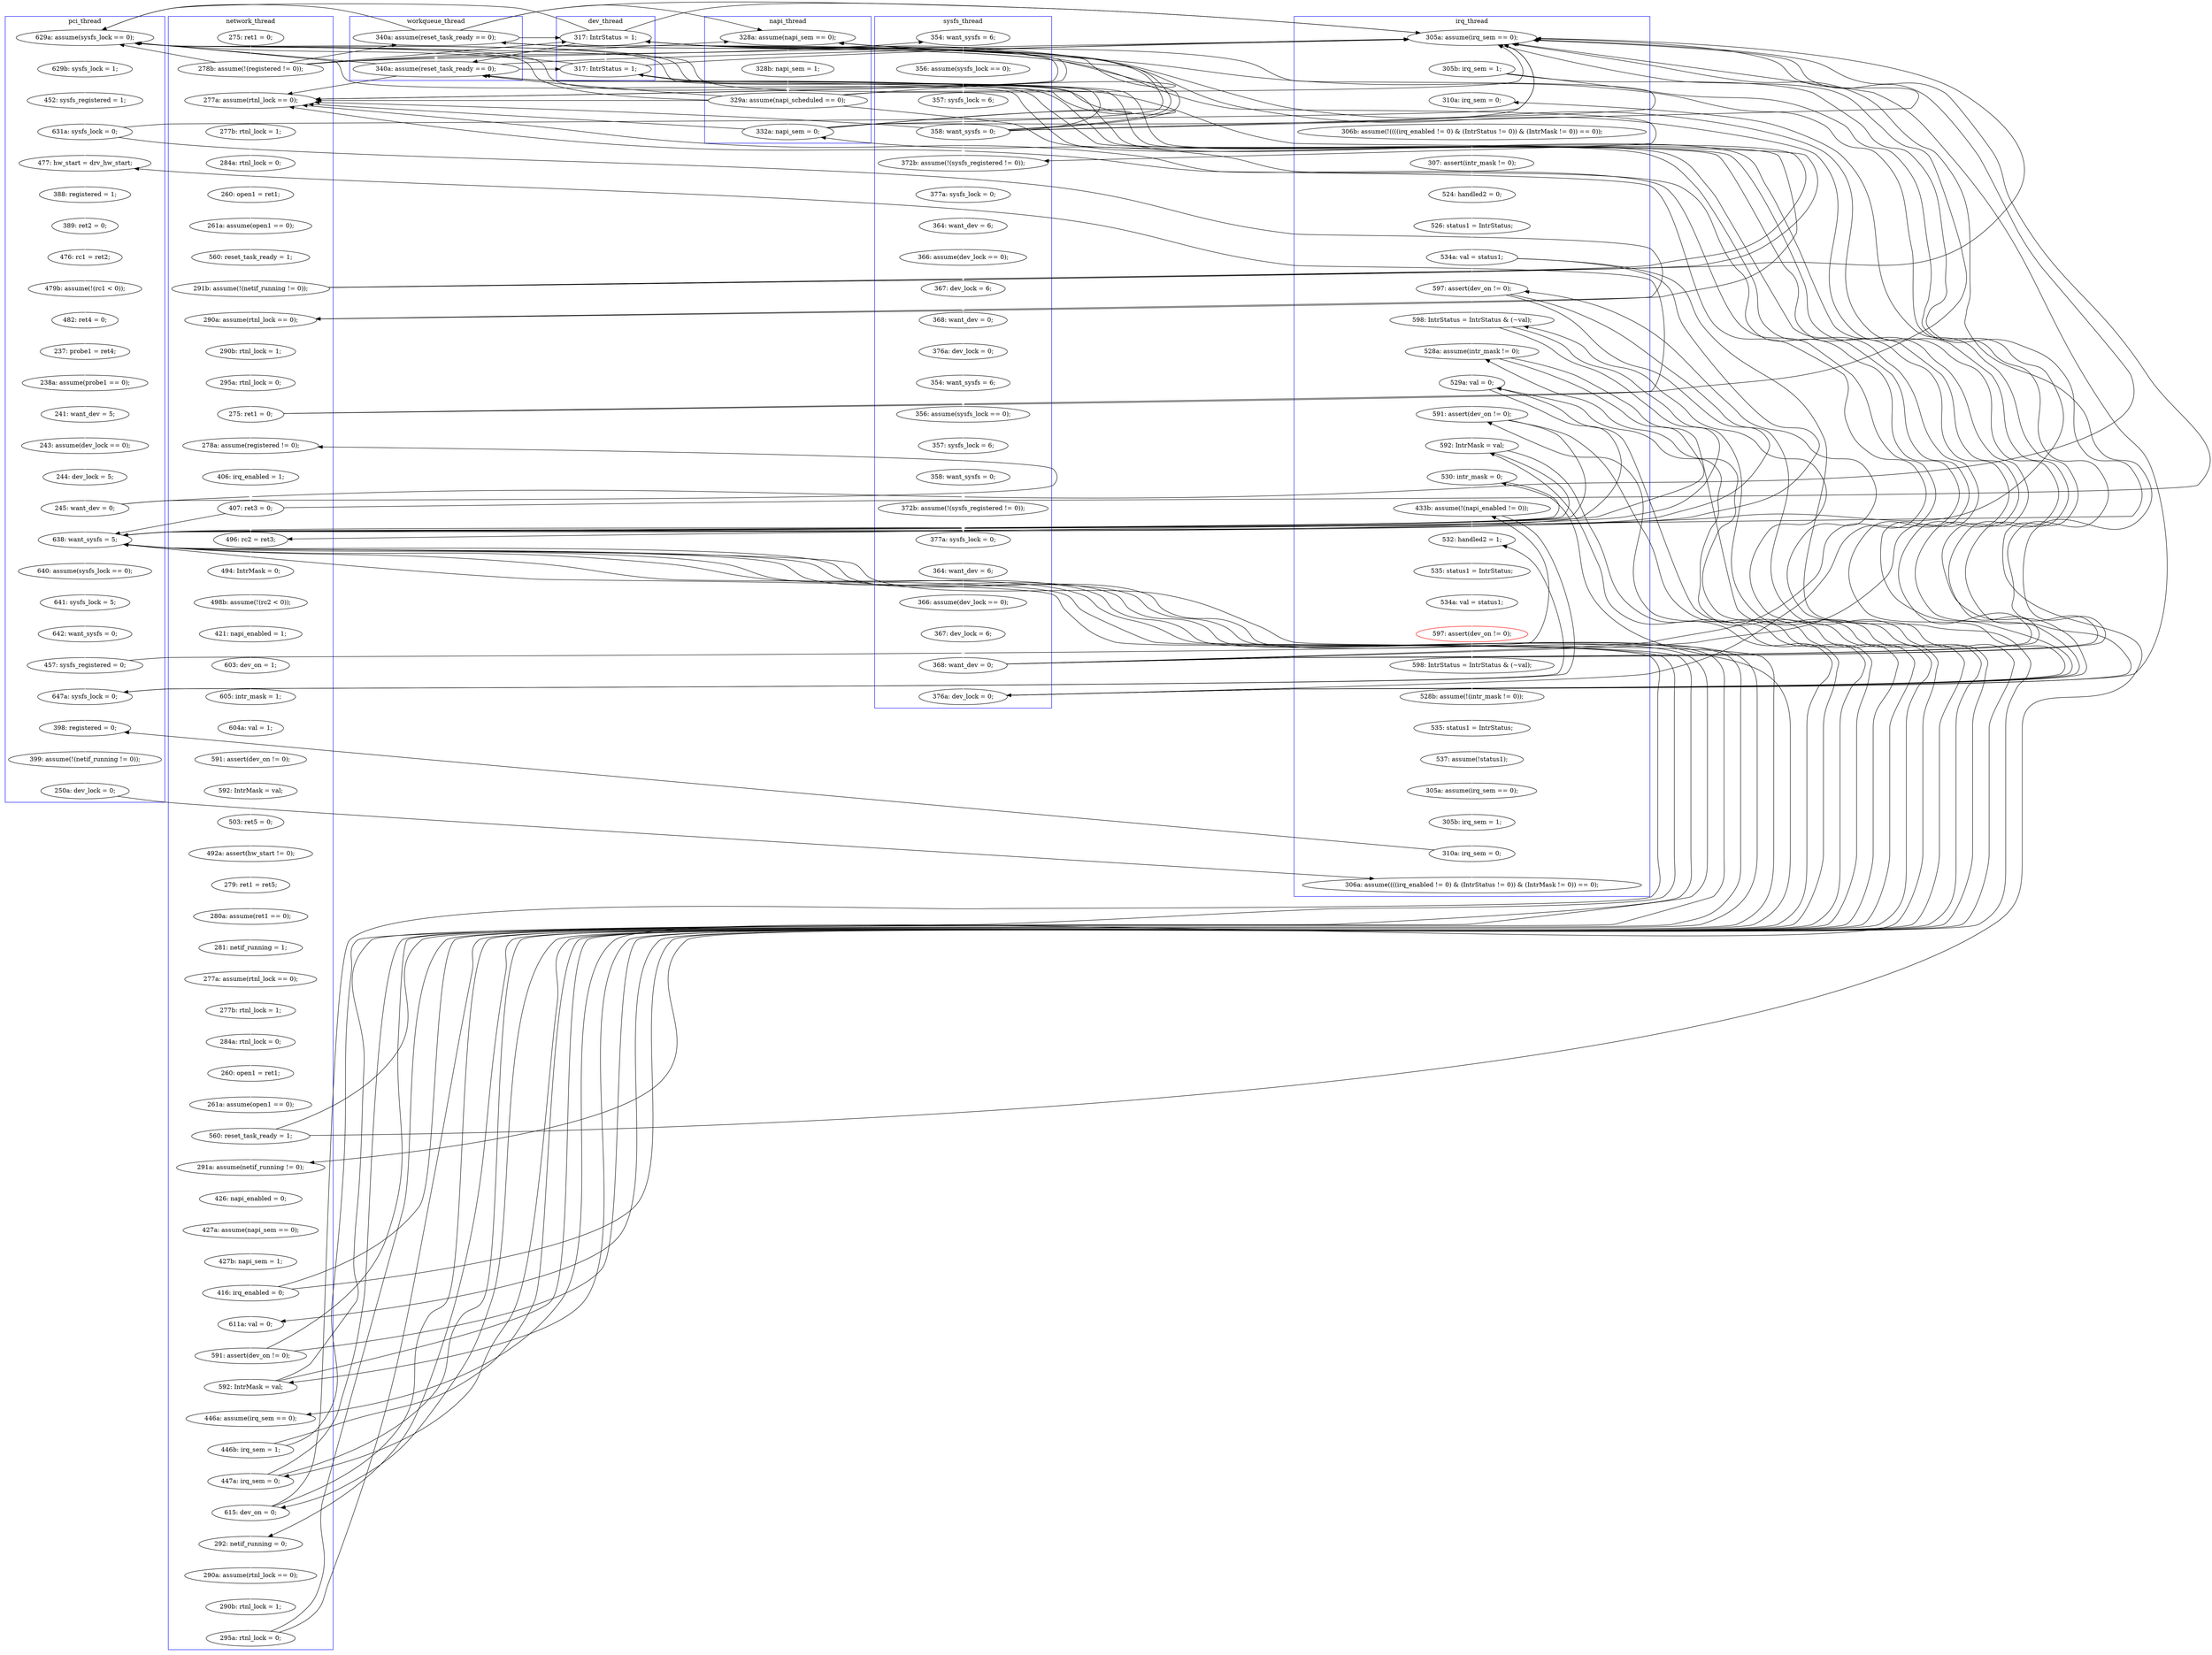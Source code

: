 digraph Counterexample {
	250 -> 280 [color = black, style = solid, constraint = false]
	255 -> 264 [color = white, style = solid]
	32 -> 114 [color = black, style = solid, constraint = false]
	249 -> 280 [color = black, style = solid, constraint = false]
	142 -> 143 [color = white, style = solid]
	130 -> 152 [color = white, style = solid]
	67 -> 70 [color = black, style = solid, constraint = false]
	164 -> 280 [color = black, style = solid, constraint = false]
	164 -> 203 [color = white, style = solid]
	67 -> 84 [color = black, style = solid, constraint = false]
	240 -> 241 [color = black, style = solid, constraint = false]
	43 -> 85 [color = black, style = solid, constraint = false]
	73 -> 74 [color = black, style = solid, constraint = false]
	130 -> 163 [color = black, style = solid, constraint = false]
	265 -> 266 [color = white, style = solid]
	101 -> 114 [color = black, style = solid, constraint = false]
	319 -> 323 [color = black, style = solid, constraint = false]
	164 -> 165 [color = black, style = solid, constraint = false]
	84 -> 85 [color = black, style = solid, constraint = false]
	250 -> 251 [color = black, style = solid, constraint = false]
	239 -> 240 [color = black, style = solid, constraint = false]
	79 -> 81 [color = black, style = solid, constraint = false]
	41 -> 46 [color = white, style = solid]
	201 -> 203 [color = black, style = solid, constraint = false]
	122 -> 123 [color = white, style = solid]
	309 -> 310 [color = white, style = solid]
	32 -> 85 [color = white, style = solid]
	84 -> 114 [color = black, style = solid, constraint = false]
	239 -> 280 [color = black, style = solid, constraint = false]
	151 -> 163 [color = black, style = solid, constraint = false]
	73 -> 85 [color = black, style = solid, constraint = false]
	290 -> 314 [color = white, style = solid]
	67 -> 81 [color = black, style = solid, constraint = false]
	203 -> 206 [color = white, style = solid]
	59 -> 60 [color = white, style = solid]
	81 -> 163 [color = black, style = solid, constraint = false]
	254 -> 255 [color = black, style = solid, constraint = false]
	139 -> 142 [color = white, style = solid]
	151 -> 280 [color = white, style = solid]
	256 -> 280 [color = black, style = solid, constraint = false]
	53 -> 54 [color = white, style = solid]
	255 -> 256 [color = black, style = solid, constraint = false]
	268 -> 277 [color = black, style = solid, constraint = false]
	148 -> 149 [color = white, style = solid]
	41 -> 163 [color = black, style = solid, constraint = false]
	206 -> 207 [color = white, style = solid]
	233 -> 240 [color = white, style = solid]
	162 -> 280 [color = black, style = solid, constraint = false]
	74 -> 163 [color = black, style = solid, constraint = false]
	268 -> 280 [color = black, style = solid, constraint = false]
	100 -> 122 [color = white, style = solid]
	249 -> 251 [color = white, style = solid]
	161 -> 162 [color = white, style = solid]
	74 -> 84 [color = black, style = solid, constraint = false]
	241 -> 245 [color = black, style = solid, constraint = false]
	124 -> 130 [color = white, style = solid]
	152 -> 161 [color = white, style = solid]
	100 -> 101 [color = black, style = solid, constraint = false]
	249 -> 250 [color = black, style = solid, constraint = false]
	101 -> 122 [color = black, style = solid, constraint = false]
	115 -> 118 [color = white, style = solid]
	240 -> 245 [color = white, style = solid]
	172 -> 176 [color = white, style = solid]
	52 -> 53 [color = white, style = solid]
	74 -> 85 [color = black, style = solid, constraint = false]
	254 -> 256 [color = white, style = solid]
	191 -> 192 [color = white, style = solid]
	144 -> 147 [color = white, style = solid]
	73 -> 81 [color = black, style = solid, constraint = false]
	177 -> 178 [color = white, style = solid]
	241 -> 248 [color = white, style = solid]
	190 -> 191 [color = white, style = solid]
	250 -> 254 [color = white, style = solid]
	43 -> 46 [color = black, style = solid, constraint = false]
	167 -> 169 [color = white, style = solid]
	81 -> 101 [color = white, style = solid]
	46 -> 47 [color = white, style = solid]
	41 -> 85 [color = black, style = solid, constraint = false]
	32 -> 70 [color = black, style = solid, constraint = false]
	81 -> 114 [color = black, style = solid, constraint = false]
	184 -> 185 [color = white, style = solid]
	162 -> 163 [color = black, style = solid, constraint = false]
	201 -> 280 [color = black, style = solid, constraint = false]
	251 -> 280 [color = black, style = solid, constraint = false]
	251 -> 255 [color = white, style = solid]
	55 -> 57 [color = white, style = solid]
	101 -> 163 [color = black, style = solid, constraint = false]
	315 -> 319 [color = white, style = solid]
	150 -> 151 [color = white, style = solid]
	100 -> 114 [color = black, style = solid, constraint = false]
	43 -> 70 [color = black, style = solid, constraint = false]
	118 -> 120 [color = white, style = solid]
	57 -> 58 [color = white, style = solid]
	43 -> 81 [color = black, style = solid, constraint = false]
	50 -> 52 [color = white, style = solid]
	64 -> 65 [color = white, style = solid]
	240 -> 280 [color = black, style = solid, constraint = false]
	149 -> 150 [color = white, style = solid]
	303 -> 305 [color = white, style = solid]
	290 -> 292 [color = black, style = solid, constraint = false]
	39 -> 40 [color = white, style = solid]
	245 -> 250 [color = white, style = solid]
	74 -> 114 [color = black, style = solid, constraint = false]
	178 -> 180 [color = white, style = solid]
	120 -> 122 [color = black, style = solid, constraint = false]
	165 -> 167 [color = white, style = solid]
	58 -> 59 [color = white, style = solid]
	32 -> 81 [color = black, style = solid, constraint = false]
	201 -> 220 [color = white, style = solid]
	300 -> 303 [color = white, style = solid]
	32 -> 163 [color = black, style = solid, constraint = false]
	163 -> 164 [color = white, style = solid]
	79 -> 114 [color = black, style = solid, constraint = false]
	47 -> 50 [color = white, style = solid]
	73 -> 79 [color = white, style = solid]
	84 -> 163 [color = black, style = solid, constraint = false]
	282 -> 283 [color = white, style = solid]
	74 -> 79 [color = black, style = solid, constraint = false]
	266 -> 268 [color = white, style = solid]
	193 -> 194 [color = white, style = solid]
	147 -> 148 [color = white, style = solid]
	169 -> 172 [color = white, style = solid]
	216 -> 220 [color = black, style = solid, constraint = false]
	311 -> 314 [color = black, style = solid, constraint = false]
	81 -> 85 [color = black, style = solid, constraint = false]
	286 -> 289 [color = black, style = solid, constraint = false]
	43 -> 114 [color = black, style = solid, constraint = false]
	123 -> 124 [color = white, style = solid]
	241 -> 280 [color = black, style = solid, constraint = false]
	40 -> 41 [color = white, style = solid]
	87 -> 88 [color = white, style = solid]
	297 -> 299 [color = white, style = solid]
	245 -> 280 [color = black, style = solid, constraint = false]
	29 -> 32 [color = white, style = solid]
	227 -> 232 [color = white, style = solid]
	180 -> 181 [color = white, style = solid]
	67 -> 74 [color = white, style = solid]
	67 -> 85 [color = black, style = solid, constraint = false]
	32 -> 35 [color = black, style = solid, constraint = false]
	277 -> 289 [color = white, style = solid]
	233 -> 280 [color = black, style = solid, constraint = false]
	43 -> 163 [color = black, style = solid, constraint = false]
	100 -> 163 [color = black, style = solid, constraint = false]
	283 -> 286 [color = white, style = solid]
	216 -> 233 [color = white, style = solid]
	289 -> 290 [color = black, style = solid, constraint = false]
	286 -> 290 [color = white, style = solid]
	81 -> 84 [color = black, style = solid, constraint = false]
	120 -> 132 [color = white, style = solid]
	62 -> 63 [color = white, style = solid]
	299 -> 300 [color = white, style = solid]
	67 -> 163 [color = black, style = solid, constraint = false]
	73 -> 114 [color = black, style = solid, constraint = false]
	32 -> 43 [color = black, style = solid, constraint = false]
	132 -> 137 [color = white, style = solid]
	63 -> 64 [color = white, style = solid]
	248 -> 249 [color = white, style = solid]
	71 -> 73 [color = white, style = solid]
	43 -> 84 [color = white, style = solid]
	84 -> 101 [color = black, style = solid, constraint = false]
	214 -> 216 [color = white, style = solid]
	192 -> 193 [color = white, style = solid]
	280 -> 281 [color = white, style = solid]
	130 -> 132 [color = black, style = solid, constraint = false]
	138 -> 139 [color = white, style = solid]
	114 -> 115 [color = white, style = solid]
	60 -> 62 [color = white, style = solid]
	277 -> 280 [color = black, style = solid, constraint = false]
	85 -> 86 [color = white, style = solid]
	306 -> 309 [color = white, style = solid]
	120 -> 163 [color = black, style = solid, constraint = false]
	35 -> 39 [color = white, style = solid]
	292 -> 295 [color = white, style = solid]
	314 -> 315 [color = white, style = solid]
	194 -> 197 [color = white, style = solid]
	216 -> 280 [color = black, style = solid, constraint = false]
	232 -> 280 [color = black, style = solid, constraint = false]
	70 -> 71 [color = white, style = solid]
	264 -> 265 [color = white, style = solid]
	41 -> 70 [color = black, style = solid, constraint = false]
	65 -> 66 [color = white, style = solid]
	255 -> 280 [color = black, style = solid, constraint = false]
	86 -> 87 [color = white, style = solid]
	254 -> 280 [color = black, style = solid, constraint = false]
	143 -> 144 [color = white, style = solid]
	54 -> 55 [color = white, style = solid]
	239 -> 241 [color = white, style = solid]
	79 -> 85 [color = black, style = solid, constraint = false]
	310 -> 311 [color = white, style = solid]
	73 -> 163 [color = black, style = solid, constraint = false]
	66 -> 67 [color = white, style = solid]
	311 -> 323 [color = white, style = solid]
	151 -> 152 [color = black, style = solid, constraint = false]
	295 -> 297 [color = white, style = solid]
	245 -> 248 [color = black, style = solid, constraint = false]
	79 -> 163 [color = black, style = solid, constraint = false]
	137 -> 138 [color = white, style = solid]
	251 -> 254 [color = black, style = solid, constraint = false]
	232 -> 233 [color = black, style = solid, constraint = false]
	176 -> 177 [color = white, style = solid]
	91 -> 95 [color = white, style = solid]
	256 -> 264 [color = black, style = solid, constraint = false]
	162 -> 165 [color = white, style = solid]
	73 -> 84 [color = black, style = solid, constraint = false]
	207 -> 212 [color = white, style = solid]
	189 -> 190 [color = white, style = solid]
	186 -> 189 [color = white, style = solid]
	256 -> 277 [color = white, style = solid]
	281 -> 282 [color = white, style = solid]
	185 -> 186 [color = white, style = solid]
	67 -> 114 [color = black, style = solid, constraint = false]
	88 -> 91 [color = white, style = solid]
	212 -> 214 [color = white, style = solid]
	41 -> 81 [color = black, style = solid, constraint = false]
	95 -> 100 [color = white, style = solid]
	74 -> 81 [color = black, style = solid, constraint = false]
	41 -> 114 [color = black, style = solid, constraint = false]
	232 -> 237 [color = white, style = solid]
	181 -> 184 [color = white, style = solid]
	220 -> 225 [color = white, style = solid]
	225 -> 226 [color = white, style = solid]
	197 -> 201 [color = white, style = solid]
	233 -> 237 [color = black, style = solid, constraint = false]
	289 -> 292 [color = white, style = solid]
	237 -> 239 [color = white, style = solid]
	226 -> 227 [color = white, style = solid]
	41 -> 43 [color = black, style = solid, constraint = false]
	305 -> 306 [color = white, style = solid]
	79 -> 84 [color = black, style = solid, constraint = false]
	subgraph cluster6 {
		label = sysfs_thread
		color = blue
		63  [label = "377a: sysfs_lock = 0;"]
		47  [label = "377a: sysfs_lock = 0;"]
		54  [label = "368: want_dev = 0;"]
		62  [label = "372b: assume(!(sysfs_registered != 0));"]
		46  [label = "372b: assume(!(sysfs_registered != 0));"]
		66  [label = "367: dev_lock = 6;"]
		57  [label = "354: want_sysfs = 6;"]
		60  [label = "358: want_sysfs = 0;"]
		67  [label = "368: want_dev = 0;"]
		35  [label = "354: want_sysfs = 6;"]
		39  [label = "356: assume(sysfs_lock == 0);"]
		53  [label = "367: dev_lock = 6;"]
		50  [label = "364: want_dev = 6;"]
		55  [label = "376a: dev_lock = 0;"]
		64  [label = "364: want_dev = 6;"]
		65  [label = "366: assume(dev_lock == 0);"]
		40  [label = "357: sysfs_lock = 6;"]
		59  [label = "357: sysfs_lock = 6;"]
		41  [label = "358: want_sysfs = 0;"]
		74  [label = "376a: dev_lock = 0;"]
		52  [label = "366: assume(dev_lock == 0);"]
		58  [label = "356: assume(sysfs_lock == 0);"]
	}
	subgraph cluster4 {
		label = napi_thread
		color = blue
		79  [label = "332a: napi_sem = 0;"]
		70  [label = "328a: assume(napi_sem == 0);"]
		73  [label = "329a: assume(napi_scheduled == 0);"]
		71  [label = "328b: napi_sem = 1;"]
	}
	subgraph cluster1 {
		label = pci_thread
		color = blue
		151  [label = "245: want_dev = 0;"]
		149  [label = "243: assume(dev_lock == 0);"]
		137  [label = "388: registered = 1;"]
		290  [label = "647a: sysfs_lock = 0;"]
		143  [label = "482: ret4 = 0;"]
		283  [label = "642: want_sysfs = 0;"]
		114  [label = "629a: assume(sysfs_lock == 0);"]
		280  [label = "638: want_sysfs = 5;"]
		150  [label = "244: dev_lock = 5;"]
		144  [label = "237: probe1 = ret4;"]
		286  [label = "457: sysfs_registered = 0;"]
		142  [label = "479b: assume(!(rc1 < 0));"]
		281  [label = "640: assume(sysfs_lock == 0);"]
		132  [label = "477: hw_start = drv_hw_start;"]
		147  [label = "238a: assume(probe1 == 0);"]
		282  [label = "641: sysfs_lock = 5;"]
		138  [label = "389: ret2 = 0;"]
		120  [label = "631a: sysfs_lock = 0;"]
		115  [label = "629b: sysfs_lock = 1;"]
		319  [label = "250a: dev_lock = 0;"]
		315  [label = "399: assume(!(netif_running != 0));"]
		118  [label = "452: sysfs_registered = 1;"]
		139  [label = "476: rc1 = ret2;"]
		148  [label = "241: want_dev = 5;"]
		314  [label = "398: registered = 0;"]
	}
	subgraph cluster5 {
		label = workqueue_thread
		color = blue
		84  [label = "340a: assume(reset_task_ready == 0);"]
		43  [label = "340a: assume(reset_task_ready == 0);"]
	}
	subgraph cluster2 {
		label = network_thread
		color = blue
		180  [label = "591: assert(dev_on != 0);"]
		190  [label = "281: netif_running = 1;"]
		241  [label = "592: IntrMask = val;"]
		178  [label = "604a: val = 1;"]
		95  [label = "560: reset_task_ready = 1;"]
		162  [label = "407: ret3 = 0;"]
		251  [label = "447a: irq_sem = 0;"]
		177  [label = "605: intr_mask = 1;"]
		249  [label = "446b: irq_sem = 1;"]
		186  [label = "279: ret1 = ret5;"]
		172  [label = "421: napi_enabled = 1;"]
		220  [label = "291a: assume(netif_running != 0);"]
		185  [label = "492a: assert(hw_start != 0);"]
		130  [label = "275: ret1 = 0;"]
		191  [label = "277a: assume(rtnl_lock == 0);"]
		226  [label = "427a: assume(napi_sem == 0);"]
		265  [label = "290a: assume(rtnl_lock == 0);"]
		32  [label = "278b: assume(!(registered != 0));"]
		85  [label = "277a: assume(rtnl_lock == 0);"]
		192  [label = "277b: rtnl_lock = 1;"]
		152  [label = "278a: assume(registered != 0);"]
		225  [label = "426: napi_enabled = 0;"]
		264  [label = "292: netif_running = 0;"]
		237  [label = "611a: val = 0;"]
		189  [label = "280a: assume(ret1 == 0);"]
		29  [label = "275: ret1 = 0;"]
		197  [label = "261a: assume(open1 == 0);"]
		169  [label = "498b: assume(!(rc2 < 0));"]
		100  [label = "291b: assume(!(netif_running != 0));"]
		88  [label = "260: open1 = ret1;"]
		122  [label = "290a: assume(rtnl_lock == 0);"]
		165  [label = "496: rc2 = ret3;"]
		167  [label = "494: IntrMask = 0;"]
		87  [label = "284a: rtnl_lock = 0;"]
		232  [label = "416: irq_enabled = 0;"]
		193  [label = "284a: rtnl_lock = 0;"]
		86  [label = "277b: rtnl_lock = 1;"]
		194  [label = "260: open1 = ret1;"]
		123  [label = "290b: rtnl_lock = 1;"]
		239  [label = "591: assert(dev_on != 0);"]
		266  [label = "290b: rtnl_lock = 1;"]
		184  [label = "503: ret5 = 0;"]
		91  [label = "261a: assume(open1 == 0);"]
		161  [label = "406: irq_enabled = 1;"]
		248  [label = "446a: assume(irq_sem == 0);"]
		181  [label = "592: IntrMask = val;"]
		268  [label = "295a: rtnl_lock = 0;"]
		227  [label = "427b: napi_sem = 1;"]
		176  [label = "603: dev_on = 1;"]
		201  [label = "560: reset_task_ready = 1;"]
		124  [label = "295a: rtnl_lock = 0;"]
		255  [label = "615: dev_on = 0;"]
	}
	subgraph cluster3 {
		label = irq_thread
		color = blue
		163  [label = "305a: assume(irq_sem == 0);"]
		303  [label = "528b: assume(!(intr_mask != 0));"]
		206  [label = "306b: assume(!((((irq_enabled != 0) & (IntrStatus != 0)) & (IntrMask != 0)) == 0));"]
		214  [label = "526: status1 = IntrStatus;"]
		212  [label = "524: handled2 = 0;"]
		295  [label = "535: status1 = IntrStatus;"]
		297  [label = "534a: val = status1;"]
		164  [label = "305b: irq_sem = 1;"]
		305  [label = "535: status1 = IntrStatus;"]
		311  [label = "310a: irq_sem = 0;"]
		306  [label = "537: assume(!status1);"]
		323  [label = "306a: assume((((irq_enabled != 0) & (IntrStatus != 0)) & (IntrMask != 0)) == 0);"]
		299  [label = "597: assert(dev_on != 0);", color = red]
		277  [label = "530: intr_mask = 0;"]
		240  [label = "598: IntrStatus = IntrStatus & (~val);"]
		292  [label = "532: handled2 = 1;"]
		233  [label = "597: assert(dev_on != 0);"]
		250  [label = "529a: val = 0;"]
		289  [label = "433b: assume(!(napi_enabled != 0));"]
		245  [label = "528a: assume(intr_mask != 0);"]
		207  [label = "307: assert(intr_mask != 0);"]
		309  [label = "305a: assume(irq_sem == 0);"]
		256  [label = "592: IntrMask = val;"]
		254  [label = "591: assert(dev_on != 0);"]
		300  [label = "598: IntrStatus = IntrStatus & (~val);"]
		310  [label = "305b: irq_sem = 1;"]
		203  [label = "310a: irq_sem = 0;"]
		216  [label = "534a: val = status1;"]
	}
	subgraph cluster7 {
		label = dev_thread
		color = blue
		101  [label = "317: IntrStatus = 1;"]
		81  [label = "317: IntrStatus = 1;"]
	}
}